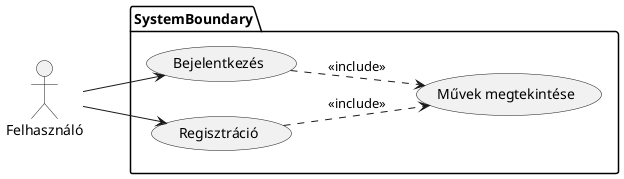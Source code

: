 @startuml
left to right direction

actor :Felhasználó: as User

package SystemBoundary {
  usecase "Bejelentkezés" as Login
  usecase "Regisztráció" as Register
  usecase "Művek megtekintése" as Dashboard
  Login ..> Dashboard : <<include>>
  Register ..> Dashboard : <<include>>
}
User --> Login
User --> Register
@enduml
